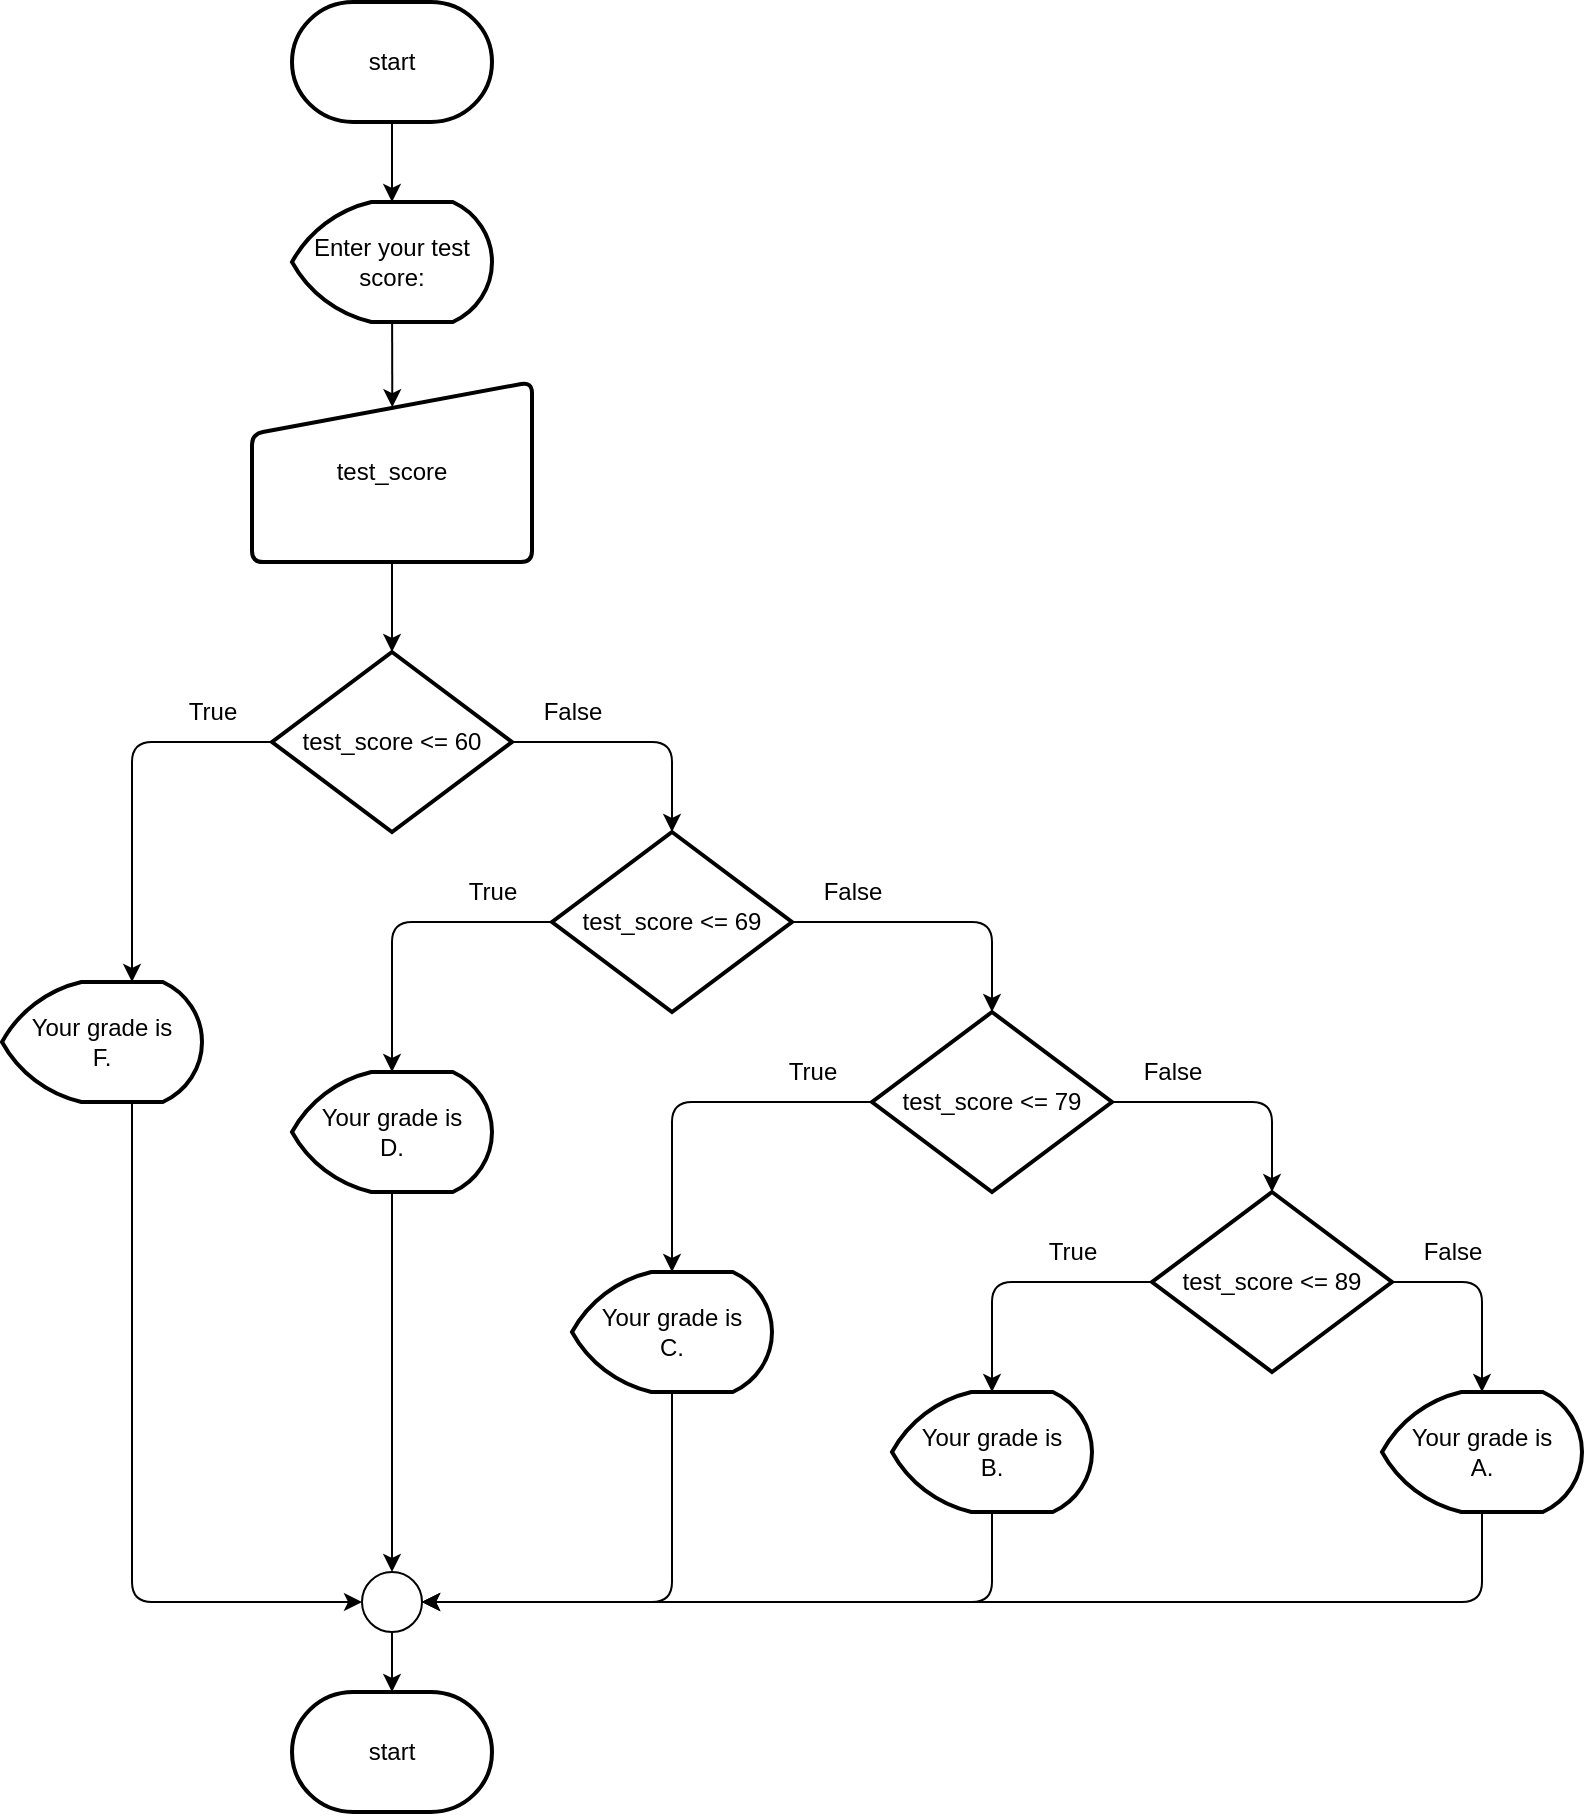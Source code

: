 <mxfile>
    <diagram id="gt_cb2e9850aD97-A1Yq" name="Page-1">
        <mxGraphModel dx="1242" dy="878" grid="1" gridSize="10" guides="1" tooltips="1" connect="1" arrows="1" fold="1" page="1" pageScale="1" pageWidth="850" pageHeight="1100" math="0" shadow="0">
            <root>
                <mxCell id="0"/>
                <mxCell id="1" parent="0"/>
                <mxCell id="2" value="start" style="strokeWidth=2;html=1;shape=mxgraph.flowchart.terminator;whiteSpace=wrap;" vertex="1" parent="1">
                    <mxGeometry x="175" y="943" width="100" height="60" as="geometry"/>
                </mxCell>
                <mxCell id="39" style="edgeStyle=none;html=1;entryX=0.5;entryY=0;entryDx=0;entryDy=0;entryPerimeter=0;" edge="1" parent="1" source="3" target="38">
                    <mxGeometry relative="1" as="geometry"/>
                </mxCell>
                <mxCell id="3" value="start" style="strokeWidth=2;html=1;shape=mxgraph.flowchart.terminator;whiteSpace=wrap;" vertex="1" parent="1">
                    <mxGeometry x="175" y="98" width="100" height="60" as="geometry"/>
                </mxCell>
                <mxCell id="37" style="edgeStyle=none;html=1;entryX=0.5;entryY=0;entryDx=0;entryDy=0;entryPerimeter=0;" edge="1" parent="1" source="4" target="6">
                    <mxGeometry relative="1" as="geometry"/>
                </mxCell>
                <mxCell id="4" value="test_score" style="html=1;strokeWidth=2;shape=manualInput;whiteSpace=wrap;rounded=1;size=26;arcSize=11;" vertex="1" parent="1">
                    <mxGeometry x="155" y="288" width="140" height="90" as="geometry"/>
                </mxCell>
                <mxCell id="18" style="edgeStyle=none;html=1;entryX=0.5;entryY=0;entryDx=0;entryDy=0;entryPerimeter=0;" edge="1" parent="1" source="6">
                    <mxGeometry relative="1" as="geometry">
                        <mxPoint x="95" y="588" as="targetPoint"/>
                        <Array as="points">
                            <mxPoint x="95" y="468"/>
                        </Array>
                    </mxGeometry>
                </mxCell>
                <mxCell id="19" style="edgeStyle=none;html=1;entryX=0.5;entryY=0;entryDx=0;entryDy=0;entryPerimeter=0;" edge="1" parent="1" source="6" target="8">
                    <mxGeometry relative="1" as="geometry">
                        <Array as="points">
                            <mxPoint x="365" y="468"/>
                        </Array>
                    </mxGeometry>
                </mxCell>
                <mxCell id="6" value="test_score &amp;lt;= 60" style="strokeWidth=2;html=1;shape=mxgraph.flowchart.decision;whiteSpace=wrap;" vertex="1" parent="1">
                    <mxGeometry x="165" y="423" width="120" height="90" as="geometry"/>
                </mxCell>
                <mxCell id="20" style="edgeStyle=none;html=1;entryX=0.5;entryY=0;entryDx=0;entryDy=0;entryPerimeter=0;" edge="1" parent="1" source="8" target="12">
                    <mxGeometry relative="1" as="geometry">
                        <Array as="points">
                            <mxPoint x="225" y="558"/>
                        </Array>
                    </mxGeometry>
                </mxCell>
                <mxCell id="21" style="edgeStyle=none;html=1;entryX=0.5;entryY=0;entryDx=0;entryDy=0;entryPerimeter=0;" edge="1" parent="1" source="8" target="9">
                    <mxGeometry relative="1" as="geometry">
                        <Array as="points">
                            <mxPoint x="525" y="558"/>
                        </Array>
                    </mxGeometry>
                </mxCell>
                <mxCell id="8" value="test_score &amp;lt;= 69" style="strokeWidth=2;html=1;shape=mxgraph.flowchart.decision;whiteSpace=wrap;" vertex="1" parent="1">
                    <mxGeometry x="305" y="513" width="120" height="90" as="geometry"/>
                </mxCell>
                <mxCell id="22" style="edgeStyle=none;html=1;entryX=0.5;entryY=0;entryDx=0;entryDy=0;entryPerimeter=0;" edge="1" parent="1" source="9" target="13">
                    <mxGeometry relative="1" as="geometry">
                        <Array as="points">
                            <mxPoint x="365" y="648"/>
                        </Array>
                    </mxGeometry>
                </mxCell>
                <mxCell id="23" style="edgeStyle=none;html=1;entryX=0.5;entryY=0;entryDx=0;entryDy=0;entryPerimeter=0;" edge="1" parent="1" source="9" target="10">
                    <mxGeometry relative="1" as="geometry">
                        <Array as="points">
                            <mxPoint x="665" y="648"/>
                        </Array>
                    </mxGeometry>
                </mxCell>
                <mxCell id="9" value="test_score &amp;lt;= 79" style="strokeWidth=2;html=1;shape=mxgraph.flowchart.decision;whiteSpace=wrap;" vertex="1" parent="1">
                    <mxGeometry x="465" y="603" width="120" height="90" as="geometry"/>
                </mxCell>
                <mxCell id="50" style="edgeStyle=none;html=1;entryX=0.5;entryY=0;entryDx=0;entryDy=0;entryPerimeter=0;" edge="1" parent="1" source="10" target="14">
                    <mxGeometry relative="1" as="geometry">
                        <Array as="points">
                            <mxPoint x="525" y="738"/>
                        </Array>
                    </mxGeometry>
                </mxCell>
                <mxCell id="56" style="edgeStyle=none;html=1;entryX=0.5;entryY=0;entryDx=0;entryDy=0;entryPerimeter=0;" edge="1" parent="1" source="10">
                    <mxGeometry relative="1" as="geometry">
                        <mxPoint x="770" y="793" as="targetPoint"/>
                        <Array as="points">
                            <mxPoint x="770" y="738"/>
                        </Array>
                    </mxGeometry>
                </mxCell>
                <mxCell id="10" value="test_score &amp;lt;= 89" style="strokeWidth=2;html=1;shape=mxgraph.flowchart.decision;whiteSpace=wrap;" vertex="1" parent="1">
                    <mxGeometry x="605" y="693" width="120" height="90" as="geometry"/>
                </mxCell>
                <mxCell id="31" style="edgeStyle=none;html=1;entryX=0;entryY=0.5;entryDx=0;entryDy=0;entryPerimeter=0;" edge="1" parent="1" target="30">
                    <mxGeometry relative="1" as="geometry">
                        <mxPoint x="95" y="588.0" as="sourcePoint"/>
                        <Array as="points">
                            <mxPoint x="95" y="898"/>
                        </Array>
                    </mxGeometry>
                </mxCell>
                <mxCell id="11" value="Your grade is&lt;br&gt;F." style="strokeWidth=2;html=1;shape=mxgraph.flowchart.display;whiteSpace=wrap;" vertex="1" parent="1">
                    <mxGeometry x="30" y="588" width="100" height="60" as="geometry"/>
                </mxCell>
                <mxCell id="32" style="edgeStyle=none;html=1;entryX=0.5;entryY=0;entryDx=0;entryDy=0;entryPerimeter=0;" edge="1" parent="1" source="12" target="30">
                    <mxGeometry relative="1" as="geometry"/>
                </mxCell>
                <mxCell id="12" value="&lt;span&gt;Your grade is&lt;/span&gt;&lt;br&gt;D." style="strokeWidth=2;html=1;shape=mxgraph.flowchart.display;whiteSpace=wrap;" vertex="1" parent="1">
                    <mxGeometry x="175" y="633" width="100" height="60" as="geometry"/>
                </mxCell>
                <mxCell id="33" style="edgeStyle=none;html=1;entryX=1;entryY=0.5;entryDx=0;entryDy=0;entryPerimeter=0;" edge="1" parent="1" source="13" target="30">
                    <mxGeometry relative="1" as="geometry">
                        <Array as="points">
                            <mxPoint x="365" y="898"/>
                        </Array>
                    </mxGeometry>
                </mxCell>
                <mxCell id="13" value="&lt;span&gt;Your grade is&lt;/span&gt;&lt;br&gt;C." style="strokeWidth=2;html=1;shape=mxgraph.flowchart.display;whiteSpace=wrap;" vertex="1" parent="1">
                    <mxGeometry x="315" y="733" width="100" height="60" as="geometry"/>
                </mxCell>
                <mxCell id="34" style="edgeStyle=none;html=1;entryX=1;entryY=0.5;entryDx=0;entryDy=0;entryPerimeter=0;" edge="1" parent="1" source="14" target="30">
                    <mxGeometry relative="1" as="geometry">
                        <Array as="points">
                            <mxPoint x="525" y="898"/>
                        </Array>
                    </mxGeometry>
                </mxCell>
                <mxCell id="14" value="&lt;span&gt;Your grade is&lt;/span&gt;&lt;br&gt;B." style="strokeWidth=2;html=1;shape=mxgraph.flowchart.display;whiteSpace=wrap;" vertex="1" parent="1">
                    <mxGeometry x="475" y="793" width="100" height="60" as="geometry"/>
                </mxCell>
                <mxCell id="57" style="edgeStyle=none;html=1;entryX=1;entryY=0.5;entryDx=0;entryDy=0;entryPerimeter=0;" edge="1" parent="1" target="30">
                    <mxGeometry relative="1" as="geometry">
                        <mxPoint x="770" y="853" as="sourcePoint"/>
                        <Array as="points">
                            <mxPoint x="770" y="898"/>
                        </Array>
                    </mxGeometry>
                </mxCell>
                <mxCell id="15" value="&lt;span&gt;Your grade is&lt;/span&gt;&lt;br&gt;A." style="strokeWidth=2;html=1;shape=mxgraph.flowchart.display;whiteSpace=wrap;" vertex="1" parent="1">
                    <mxGeometry x="720" y="793" width="100" height="60" as="geometry"/>
                </mxCell>
                <mxCell id="36" style="edgeStyle=none;html=1;entryX=0.5;entryY=0;entryDx=0;entryDy=0;entryPerimeter=0;" edge="1" parent="1" source="30" target="2">
                    <mxGeometry relative="1" as="geometry"/>
                </mxCell>
                <mxCell id="30" value="" style="verticalLabelPosition=bottom;verticalAlign=top;html=1;shape=mxgraph.flowchart.on-page_reference;" vertex="1" parent="1">
                    <mxGeometry x="210" y="883" width="30" height="30" as="geometry"/>
                </mxCell>
                <mxCell id="40" style="edgeStyle=none;html=1;entryX=0.501;entryY=0.14;entryDx=0;entryDy=0;entryPerimeter=0;" edge="1" parent="1" source="38" target="4">
                    <mxGeometry relative="1" as="geometry"/>
                </mxCell>
                <mxCell id="38" value="Enter your test score:" style="strokeWidth=2;html=1;shape=mxgraph.flowchart.display;whiteSpace=wrap;" vertex="1" parent="1">
                    <mxGeometry x="175" y="198" width="100" height="60" as="geometry"/>
                </mxCell>
                <mxCell id="41" value="True" style="text;html=1;align=center;verticalAlign=middle;resizable=0;points=[];autosize=1;strokeColor=none;fillColor=none;" vertex="1" parent="1">
                    <mxGeometry x="115" y="443" width="40" height="20" as="geometry"/>
                </mxCell>
                <mxCell id="43" value="False" style="text;html=1;align=center;verticalAlign=middle;resizable=0;points=[];autosize=1;strokeColor=none;fillColor=none;" vertex="1" parent="1">
                    <mxGeometry x="295" y="443" width="40" height="20" as="geometry"/>
                </mxCell>
                <mxCell id="45" value="True" style="text;html=1;align=center;verticalAlign=middle;resizable=0;points=[];autosize=1;strokeColor=none;fillColor=none;" vertex="1" parent="1">
                    <mxGeometry x="255" y="533" width="40" height="20" as="geometry"/>
                </mxCell>
                <mxCell id="46" value="True" style="text;html=1;align=center;verticalAlign=middle;resizable=0;points=[];autosize=1;strokeColor=none;fillColor=none;" vertex="1" parent="1">
                    <mxGeometry x="415" y="623" width="40" height="20" as="geometry"/>
                </mxCell>
                <mxCell id="47" value="True" style="text;html=1;align=center;verticalAlign=middle;resizable=0;points=[];autosize=1;strokeColor=none;fillColor=none;" vertex="1" parent="1">
                    <mxGeometry x="545" y="713" width="40" height="20" as="geometry"/>
                </mxCell>
                <mxCell id="51" value="False" style="text;html=1;align=center;verticalAlign=middle;resizable=0;points=[];autosize=1;strokeColor=none;fillColor=none;rotation=0;" vertex="1" parent="1">
                    <mxGeometry x="435" y="533" width="40" height="20" as="geometry"/>
                </mxCell>
                <mxCell id="52" value="False" style="text;html=1;align=center;verticalAlign=middle;resizable=0;points=[];autosize=1;strokeColor=none;fillColor=none;" vertex="1" parent="1">
                    <mxGeometry x="595" y="623" width="40" height="20" as="geometry"/>
                </mxCell>
                <mxCell id="53" value="False" style="text;html=1;align=center;verticalAlign=middle;resizable=0;points=[];autosize=1;strokeColor=none;fillColor=none;" vertex="1" parent="1">
                    <mxGeometry x="735" y="713" width="40" height="20" as="geometry"/>
                </mxCell>
            </root>
        </mxGraphModel>
    </diagram>
</mxfile>